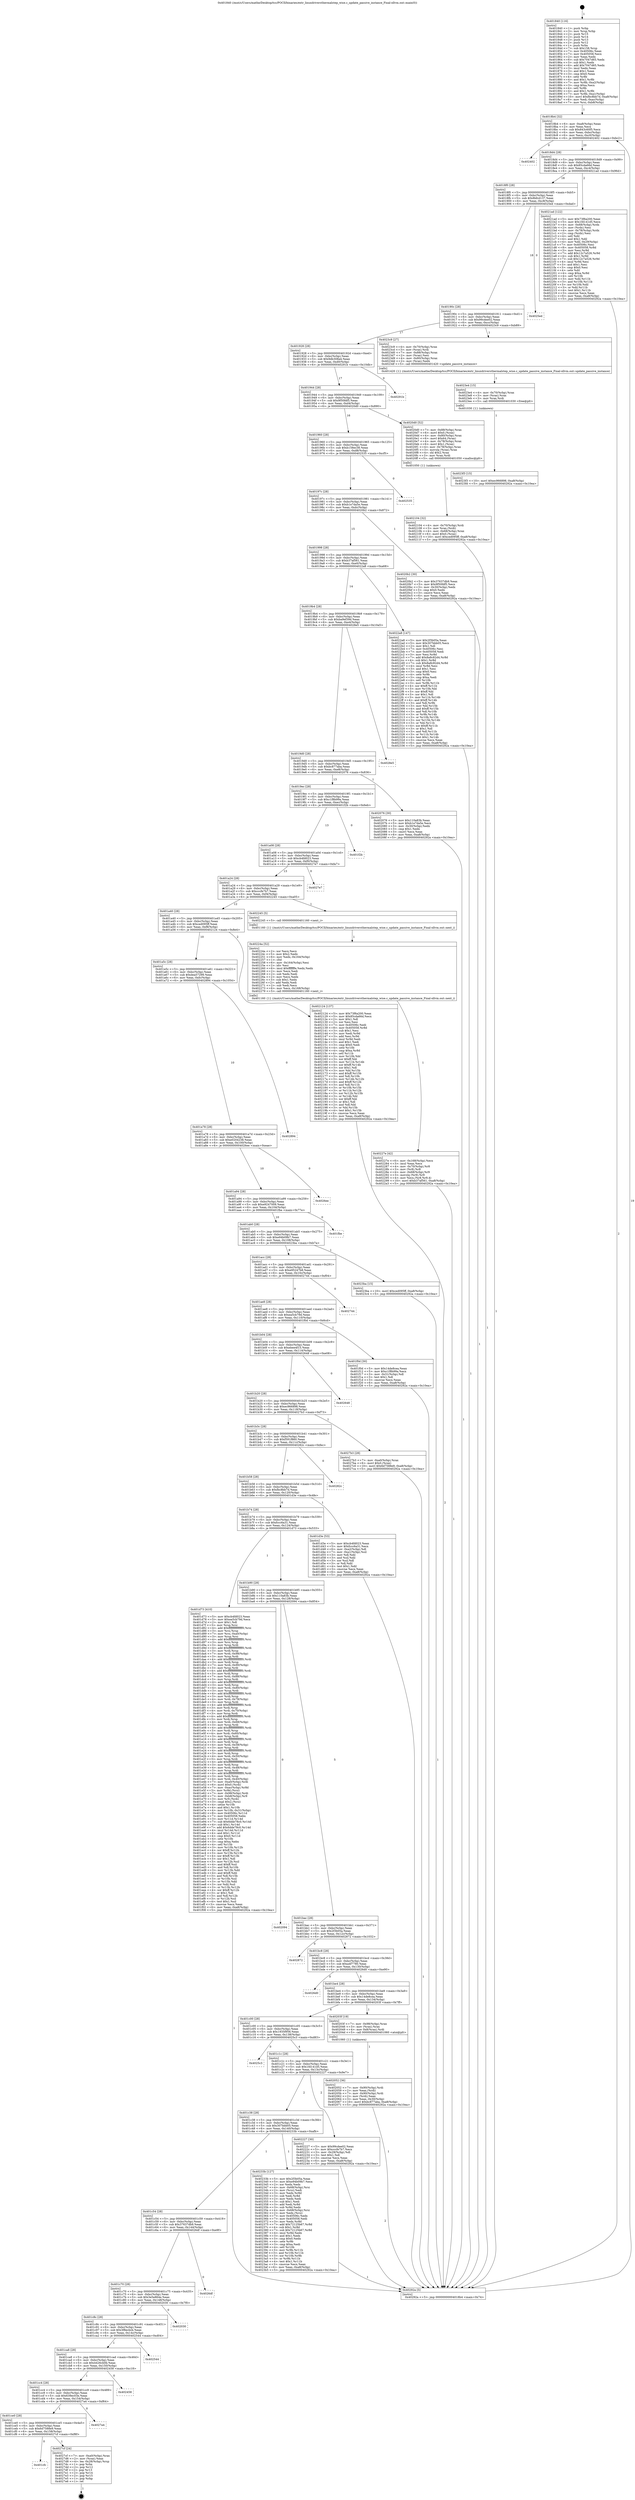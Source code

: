 digraph "0x401840" {
  label = "0x401840 (/mnt/c/Users/mathe/Desktop/tcc/POCII/binaries/extr_linuxdriversthermalstep_wise.c_update_passive_instance_Final-ollvm.out::main(0))"
  labelloc = "t"
  node[shape=record]

  Entry [label="",width=0.3,height=0.3,shape=circle,fillcolor=black,style=filled]
  "0x4018b4" [label="{
     0x4018b4 [32]\l
     | [instrs]\l
     &nbsp;&nbsp;0x4018b4 \<+6\>: mov -0xa8(%rbp),%eax\l
     &nbsp;&nbsp;0x4018ba \<+2\>: mov %eax,%ecx\l
     &nbsp;&nbsp;0x4018bc \<+6\>: sub $0x843c60f5,%ecx\l
     &nbsp;&nbsp;0x4018c2 \<+6\>: mov %eax,-0xbc(%rbp)\l
     &nbsp;&nbsp;0x4018c8 \<+6\>: mov %ecx,-0xc0(%rbp)\l
     &nbsp;&nbsp;0x4018ce \<+6\>: je 0000000000402402 \<main+0xbc2\>\l
  }"]
  "0x402402" [label="{
     0x402402\l
  }", style=dashed]
  "0x4018d4" [label="{
     0x4018d4 [28]\l
     | [instrs]\l
     &nbsp;&nbsp;0x4018d4 \<+5\>: jmp 00000000004018d9 \<main+0x99\>\l
     &nbsp;&nbsp;0x4018d9 \<+6\>: mov -0xbc(%rbp),%eax\l
     &nbsp;&nbsp;0x4018df \<+5\>: sub $0x85cda66d,%eax\l
     &nbsp;&nbsp;0x4018e4 \<+6\>: mov %eax,-0xc4(%rbp)\l
     &nbsp;&nbsp;0x4018ea \<+6\>: je 00000000004021ad \<main+0x96d\>\l
  }"]
  Exit [label="",width=0.3,height=0.3,shape=circle,fillcolor=black,style=filled,peripheries=2]
  "0x4021ad" [label="{
     0x4021ad [122]\l
     | [instrs]\l
     &nbsp;&nbsp;0x4021ad \<+5\>: mov $0x73f6a200,%eax\l
     &nbsp;&nbsp;0x4021b2 \<+5\>: mov $0x1fd141d5,%ecx\l
     &nbsp;&nbsp;0x4021b7 \<+4\>: mov -0x68(%rbp),%rdx\l
     &nbsp;&nbsp;0x4021bb \<+2\>: mov (%rdx),%esi\l
     &nbsp;&nbsp;0x4021bd \<+4\>: mov -0x78(%rbp),%rdx\l
     &nbsp;&nbsp;0x4021c1 \<+2\>: cmp (%rdx),%esi\l
     &nbsp;&nbsp;0x4021c3 \<+4\>: setl %dil\l
     &nbsp;&nbsp;0x4021c7 \<+4\>: and $0x1,%dil\l
     &nbsp;&nbsp;0x4021cb \<+4\>: mov %dil,-0x29(%rbp)\l
     &nbsp;&nbsp;0x4021cf \<+7\>: mov 0x40506c,%esi\l
     &nbsp;&nbsp;0x4021d6 \<+8\>: mov 0x405058,%r8d\l
     &nbsp;&nbsp;0x4021de \<+3\>: mov %esi,%r9d\l
     &nbsp;&nbsp;0x4021e1 \<+7\>: add $0x12c7a526,%r9d\l
     &nbsp;&nbsp;0x4021e8 \<+4\>: sub $0x1,%r9d\l
     &nbsp;&nbsp;0x4021ec \<+7\>: sub $0x12c7a526,%r9d\l
     &nbsp;&nbsp;0x4021f3 \<+4\>: imul %r9d,%esi\l
     &nbsp;&nbsp;0x4021f7 \<+3\>: and $0x1,%esi\l
     &nbsp;&nbsp;0x4021fa \<+3\>: cmp $0x0,%esi\l
     &nbsp;&nbsp;0x4021fd \<+4\>: sete %dil\l
     &nbsp;&nbsp;0x402201 \<+4\>: cmp $0xa,%r8d\l
     &nbsp;&nbsp;0x402205 \<+4\>: setl %r10b\l
     &nbsp;&nbsp;0x402209 \<+3\>: mov %dil,%r11b\l
     &nbsp;&nbsp;0x40220c \<+3\>: and %r10b,%r11b\l
     &nbsp;&nbsp;0x40220f \<+3\>: xor %r10b,%dil\l
     &nbsp;&nbsp;0x402212 \<+3\>: or %dil,%r11b\l
     &nbsp;&nbsp;0x402215 \<+4\>: test $0x1,%r11b\l
     &nbsp;&nbsp;0x402219 \<+3\>: cmovne %ecx,%eax\l
     &nbsp;&nbsp;0x40221c \<+6\>: mov %eax,-0xa8(%rbp)\l
     &nbsp;&nbsp;0x402222 \<+5\>: jmp 000000000040292a \<main+0x10ea\>\l
  }"]
  "0x4018f0" [label="{
     0x4018f0 [28]\l
     | [instrs]\l
     &nbsp;&nbsp;0x4018f0 \<+5\>: jmp 00000000004018f5 \<main+0xb5\>\l
     &nbsp;&nbsp;0x4018f5 \<+6\>: mov -0xbc(%rbp),%eax\l
     &nbsp;&nbsp;0x4018fb \<+5\>: sub $0x8bfcd137,%eax\l
     &nbsp;&nbsp;0x401900 \<+6\>: mov %eax,-0xc8(%rbp)\l
     &nbsp;&nbsp;0x401906 \<+6\>: je 00000000004025ed \<main+0xdad\>\l
  }"]
  "0x401cfc" [label="{
     0x401cfc\l
  }", style=dashed]
  "0x4025ed" [label="{
     0x4025ed\l
  }", style=dashed]
  "0x40190c" [label="{
     0x40190c [28]\l
     | [instrs]\l
     &nbsp;&nbsp;0x40190c \<+5\>: jmp 0000000000401911 \<main+0xd1\>\l
     &nbsp;&nbsp;0x401911 \<+6\>: mov -0xbc(%rbp),%eax\l
     &nbsp;&nbsp;0x401917 \<+5\>: sub $0x99cdee02,%eax\l
     &nbsp;&nbsp;0x40191c \<+6\>: mov %eax,-0xcc(%rbp)\l
     &nbsp;&nbsp;0x401922 \<+6\>: je 00000000004023c9 \<main+0xb89\>\l
  }"]
  "0x4027cf" [label="{
     0x4027cf [24]\l
     | [instrs]\l
     &nbsp;&nbsp;0x4027cf \<+7\>: mov -0xa0(%rbp),%rax\l
     &nbsp;&nbsp;0x4027d6 \<+2\>: mov (%rax),%eax\l
     &nbsp;&nbsp;0x4027d8 \<+4\>: lea -0x28(%rbp),%rsp\l
     &nbsp;&nbsp;0x4027dc \<+1\>: pop %rbx\l
     &nbsp;&nbsp;0x4027dd \<+2\>: pop %r12\l
     &nbsp;&nbsp;0x4027df \<+2\>: pop %r13\l
     &nbsp;&nbsp;0x4027e1 \<+2\>: pop %r14\l
     &nbsp;&nbsp;0x4027e3 \<+2\>: pop %r15\l
     &nbsp;&nbsp;0x4027e5 \<+1\>: pop %rbp\l
     &nbsp;&nbsp;0x4027e6 \<+1\>: ret\l
  }"]
  "0x4023c9" [label="{
     0x4023c9 [27]\l
     | [instrs]\l
     &nbsp;&nbsp;0x4023c9 \<+4\>: mov -0x70(%rbp),%rax\l
     &nbsp;&nbsp;0x4023cd \<+3\>: mov (%rax),%rdi\l
     &nbsp;&nbsp;0x4023d0 \<+7\>: mov -0x88(%rbp),%rax\l
     &nbsp;&nbsp;0x4023d7 \<+2\>: mov (%rax),%esi\l
     &nbsp;&nbsp;0x4023d9 \<+4\>: mov -0x80(%rbp),%rax\l
     &nbsp;&nbsp;0x4023dd \<+2\>: mov (%rax),%edx\l
     &nbsp;&nbsp;0x4023df \<+5\>: call 0000000000401420 \<update_passive_instance\>\l
     | [calls]\l
     &nbsp;&nbsp;0x401420 \{1\} (/mnt/c/Users/mathe/Desktop/tcc/POCII/binaries/extr_linuxdriversthermalstep_wise.c_update_passive_instance_Final-ollvm.out::update_passive_instance)\l
  }"]
  "0x401928" [label="{
     0x401928 [28]\l
     | [instrs]\l
     &nbsp;&nbsp;0x401928 \<+5\>: jmp 000000000040192d \<main+0xed\>\l
     &nbsp;&nbsp;0x40192d \<+6\>: mov -0xbc(%rbp),%eax\l
     &nbsp;&nbsp;0x401933 \<+5\>: sub $0x9db308a4,%eax\l
     &nbsp;&nbsp;0x401938 \<+6\>: mov %eax,-0xd0(%rbp)\l
     &nbsp;&nbsp;0x40193e \<+6\>: je 000000000040291b \<main+0x10db\>\l
  }"]
  "0x401ce0" [label="{
     0x401ce0 [28]\l
     | [instrs]\l
     &nbsp;&nbsp;0x401ce0 \<+5\>: jmp 0000000000401ce5 \<main+0x4a5\>\l
     &nbsp;&nbsp;0x401ce5 \<+6\>: mov -0xbc(%rbp),%eax\l
     &nbsp;&nbsp;0x401ceb \<+5\>: sub $0x6d7588e9,%eax\l
     &nbsp;&nbsp;0x401cf0 \<+6\>: mov %eax,-0x158(%rbp)\l
     &nbsp;&nbsp;0x401cf6 \<+6\>: je 00000000004027cf \<main+0xf8f\>\l
  }"]
  "0x40291b" [label="{
     0x40291b\l
  }", style=dashed]
  "0x401944" [label="{
     0x401944 [28]\l
     | [instrs]\l
     &nbsp;&nbsp;0x401944 \<+5\>: jmp 0000000000401949 \<main+0x109\>\l
     &nbsp;&nbsp;0x401949 \<+6\>: mov -0xbc(%rbp),%eax\l
     &nbsp;&nbsp;0x40194f \<+5\>: sub $0x9f50fdf5,%eax\l
     &nbsp;&nbsp;0x401954 \<+6\>: mov %eax,-0xd4(%rbp)\l
     &nbsp;&nbsp;0x40195a \<+6\>: je 00000000004020d0 \<main+0x890\>\l
  }"]
  "0x4027a4" [label="{
     0x4027a4\l
  }", style=dashed]
  "0x4020d0" [label="{
     0x4020d0 [52]\l
     | [instrs]\l
     &nbsp;&nbsp;0x4020d0 \<+7\>: mov -0x88(%rbp),%rax\l
     &nbsp;&nbsp;0x4020d7 \<+6\>: movl $0x0,(%rax)\l
     &nbsp;&nbsp;0x4020dd \<+4\>: mov -0x80(%rbp),%rax\l
     &nbsp;&nbsp;0x4020e1 \<+6\>: movl $0x64,(%rax)\l
     &nbsp;&nbsp;0x4020e7 \<+4\>: mov -0x78(%rbp),%rax\l
     &nbsp;&nbsp;0x4020eb \<+6\>: movl $0x1,(%rax)\l
     &nbsp;&nbsp;0x4020f1 \<+4\>: mov -0x78(%rbp),%rax\l
     &nbsp;&nbsp;0x4020f5 \<+3\>: movslq (%rax),%rax\l
     &nbsp;&nbsp;0x4020f8 \<+4\>: shl $0x2,%rax\l
     &nbsp;&nbsp;0x4020fc \<+3\>: mov %rax,%rdi\l
     &nbsp;&nbsp;0x4020ff \<+5\>: call 0000000000401050 \<malloc@plt\>\l
     | [calls]\l
     &nbsp;&nbsp;0x401050 \{1\} (unknown)\l
  }"]
  "0x401960" [label="{
     0x401960 [28]\l
     | [instrs]\l
     &nbsp;&nbsp;0x401960 \<+5\>: jmp 0000000000401965 \<main+0x125\>\l
     &nbsp;&nbsp;0x401965 \<+6\>: mov -0xbc(%rbp),%eax\l
     &nbsp;&nbsp;0x40196b \<+5\>: sub $0xb158ec38,%eax\l
     &nbsp;&nbsp;0x401970 \<+6\>: mov %eax,-0xd8(%rbp)\l
     &nbsp;&nbsp;0x401976 \<+6\>: je 0000000000402535 \<main+0xcf5\>\l
  }"]
  "0x401cc4" [label="{
     0x401cc4 [28]\l
     | [instrs]\l
     &nbsp;&nbsp;0x401cc4 \<+5\>: jmp 0000000000401cc9 \<main+0x489\>\l
     &nbsp;&nbsp;0x401cc9 \<+6\>: mov -0xbc(%rbp),%eax\l
     &nbsp;&nbsp;0x401ccf \<+5\>: sub $0x639ec03e,%eax\l
     &nbsp;&nbsp;0x401cd4 \<+6\>: mov %eax,-0x154(%rbp)\l
     &nbsp;&nbsp;0x401cda \<+6\>: je 00000000004027a4 \<main+0xf64\>\l
  }"]
  "0x402535" [label="{
     0x402535\l
  }", style=dashed]
  "0x40197c" [label="{
     0x40197c [28]\l
     | [instrs]\l
     &nbsp;&nbsp;0x40197c \<+5\>: jmp 0000000000401981 \<main+0x141\>\l
     &nbsp;&nbsp;0x401981 \<+6\>: mov -0xbc(%rbp),%eax\l
     &nbsp;&nbsp;0x401987 \<+5\>: sub $0xb1e7da5e,%eax\l
     &nbsp;&nbsp;0x40198c \<+6\>: mov %eax,-0xdc(%rbp)\l
     &nbsp;&nbsp;0x401992 \<+6\>: je 00000000004020b2 \<main+0x872\>\l
  }"]
  "0x402458" [label="{
     0x402458\l
  }", style=dashed]
  "0x4020b2" [label="{
     0x4020b2 [30]\l
     | [instrs]\l
     &nbsp;&nbsp;0x4020b2 \<+5\>: mov $0x37637db9,%eax\l
     &nbsp;&nbsp;0x4020b7 \<+5\>: mov $0x9f50fdf5,%ecx\l
     &nbsp;&nbsp;0x4020bc \<+3\>: mov -0x30(%rbp),%edx\l
     &nbsp;&nbsp;0x4020bf \<+3\>: cmp $0x0,%edx\l
     &nbsp;&nbsp;0x4020c2 \<+3\>: cmove %ecx,%eax\l
     &nbsp;&nbsp;0x4020c5 \<+6\>: mov %eax,-0xa8(%rbp)\l
     &nbsp;&nbsp;0x4020cb \<+5\>: jmp 000000000040292a \<main+0x10ea\>\l
  }"]
  "0x401998" [label="{
     0x401998 [28]\l
     | [instrs]\l
     &nbsp;&nbsp;0x401998 \<+5\>: jmp 000000000040199d \<main+0x15d\>\l
     &nbsp;&nbsp;0x40199d \<+6\>: mov -0xbc(%rbp),%eax\l
     &nbsp;&nbsp;0x4019a3 \<+5\>: sub $0xb37af561,%eax\l
     &nbsp;&nbsp;0x4019a8 \<+6\>: mov %eax,-0xe0(%rbp)\l
     &nbsp;&nbsp;0x4019ae \<+6\>: je 00000000004022a8 \<main+0xa68\>\l
  }"]
  "0x401ca8" [label="{
     0x401ca8 [28]\l
     | [instrs]\l
     &nbsp;&nbsp;0x401ca8 \<+5\>: jmp 0000000000401cad \<main+0x46d\>\l
     &nbsp;&nbsp;0x401cad \<+6\>: mov -0xbc(%rbp),%eax\l
     &nbsp;&nbsp;0x401cb3 \<+5\>: sub $0x4426cb0b,%eax\l
     &nbsp;&nbsp;0x401cb8 \<+6\>: mov %eax,-0x150(%rbp)\l
     &nbsp;&nbsp;0x401cbe \<+6\>: je 0000000000402458 \<main+0xc18\>\l
  }"]
  "0x4022a8" [label="{
     0x4022a8 [147]\l
     | [instrs]\l
     &nbsp;&nbsp;0x4022a8 \<+5\>: mov $0x2f3b05a,%eax\l
     &nbsp;&nbsp;0x4022ad \<+5\>: mov $0x307bbb05,%ecx\l
     &nbsp;&nbsp;0x4022b2 \<+2\>: mov $0x1,%dl\l
     &nbsp;&nbsp;0x4022b4 \<+7\>: mov 0x40506c,%esi\l
     &nbsp;&nbsp;0x4022bb \<+7\>: mov 0x405058,%edi\l
     &nbsp;&nbsp;0x4022c2 \<+3\>: mov %esi,%r8d\l
     &nbsp;&nbsp;0x4022c5 \<+7\>: add $0x8a8c82d4,%r8d\l
     &nbsp;&nbsp;0x4022cc \<+4\>: sub $0x1,%r8d\l
     &nbsp;&nbsp;0x4022d0 \<+7\>: sub $0x8a8c82d4,%r8d\l
     &nbsp;&nbsp;0x4022d7 \<+4\>: imul %r8d,%esi\l
     &nbsp;&nbsp;0x4022db \<+3\>: and $0x1,%esi\l
     &nbsp;&nbsp;0x4022de \<+3\>: cmp $0x0,%esi\l
     &nbsp;&nbsp;0x4022e1 \<+4\>: sete %r9b\l
     &nbsp;&nbsp;0x4022e5 \<+3\>: cmp $0xa,%edi\l
     &nbsp;&nbsp;0x4022e8 \<+4\>: setl %r10b\l
     &nbsp;&nbsp;0x4022ec \<+3\>: mov %r9b,%r11b\l
     &nbsp;&nbsp;0x4022ef \<+4\>: xor $0xff,%r11b\l
     &nbsp;&nbsp;0x4022f3 \<+3\>: mov %r10b,%bl\l
     &nbsp;&nbsp;0x4022f6 \<+3\>: xor $0xff,%bl\l
     &nbsp;&nbsp;0x4022f9 \<+3\>: xor $0x1,%dl\l
     &nbsp;&nbsp;0x4022fc \<+3\>: mov %r11b,%r14b\l
     &nbsp;&nbsp;0x4022ff \<+4\>: and $0xff,%r14b\l
     &nbsp;&nbsp;0x402303 \<+3\>: and %dl,%r9b\l
     &nbsp;&nbsp;0x402306 \<+3\>: mov %bl,%r15b\l
     &nbsp;&nbsp;0x402309 \<+4\>: and $0xff,%r15b\l
     &nbsp;&nbsp;0x40230d \<+3\>: and %dl,%r10b\l
     &nbsp;&nbsp;0x402310 \<+3\>: or %r9b,%r14b\l
     &nbsp;&nbsp;0x402313 \<+3\>: or %r10b,%r15b\l
     &nbsp;&nbsp;0x402316 \<+3\>: xor %r15b,%r14b\l
     &nbsp;&nbsp;0x402319 \<+3\>: or %bl,%r11b\l
     &nbsp;&nbsp;0x40231c \<+4\>: xor $0xff,%r11b\l
     &nbsp;&nbsp;0x402320 \<+3\>: or $0x1,%dl\l
     &nbsp;&nbsp;0x402323 \<+3\>: and %dl,%r11b\l
     &nbsp;&nbsp;0x402326 \<+3\>: or %r11b,%r14b\l
     &nbsp;&nbsp;0x402329 \<+4\>: test $0x1,%r14b\l
     &nbsp;&nbsp;0x40232d \<+3\>: cmovne %ecx,%eax\l
     &nbsp;&nbsp;0x402330 \<+6\>: mov %eax,-0xa8(%rbp)\l
     &nbsp;&nbsp;0x402336 \<+5\>: jmp 000000000040292a \<main+0x10ea\>\l
  }"]
  "0x4019b4" [label="{
     0x4019b4 [28]\l
     | [instrs]\l
     &nbsp;&nbsp;0x4019b4 \<+5\>: jmp 00000000004019b9 \<main+0x179\>\l
     &nbsp;&nbsp;0x4019b9 \<+6\>: mov -0xbc(%rbp),%eax\l
     &nbsp;&nbsp;0x4019bf \<+5\>: sub $0xba9ef39d,%eax\l
     &nbsp;&nbsp;0x4019c4 \<+6\>: mov %eax,-0xe4(%rbp)\l
     &nbsp;&nbsp;0x4019ca \<+6\>: je 00000000004028e5 \<main+0x10a5\>\l
  }"]
  "0x402544" [label="{
     0x402544\l
  }", style=dashed]
  "0x4028e5" [label="{
     0x4028e5\l
  }", style=dashed]
  "0x4019d0" [label="{
     0x4019d0 [28]\l
     | [instrs]\l
     &nbsp;&nbsp;0x4019d0 \<+5\>: jmp 00000000004019d5 \<main+0x195\>\l
     &nbsp;&nbsp;0x4019d5 \<+6\>: mov -0xbc(%rbp),%eax\l
     &nbsp;&nbsp;0x4019db \<+5\>: sub $0xbc877aba,%eax\l
     &nbsp;&nbsp;0x4019e0 \<+6\>: mov %eax,-0xe8(%rbp)\l
     &nbsp;&nbsp;0x4019e6 \<+6\>: je 0000000000402076 \<main+0x836\>\l
  }"]
  "0x401c8c" [label="{
     0x401c8c [28]\l
     | [instrs]\l
     &nbsp;&nbsp;0x401c8c \<+5\>: jmp 0000000000401c91 \<main+0x451\>\l
     &nbsp;&nbsp;0x401c91 \<+6\>: mov -0xbc(%rbp),%eax\l
     &nbsp;&nbsp;0x401c97 \<+5\>: sub $0x3f8ecbcb,%eax\l
     &nbsp;&nbsp;0x401c9c \<+6\>: mov %eax,-0x14c(%rbp)\l
     &nbsp;&nbsp;0x401ca2 \<+6\>: je 0000000000402544 \<main+0xd04\>\l
  }"]
  "0x402076" [label="{
     0x402076 [30]\l
     | [instrs]\l
     &nbsp;&nbsp;0x402076 \<+5\>: mov $0x110a83b,%eax\l
     &nbsp;&nbsp;0x40207b \<+5\>: mov $0xb1e7da5e,%ecx\l
     &nbsp;&nbsp;0x402080 \<+3\>: mov -0x30(%rbp),%edx\l
     &nbsp;&nbsp;0x402083 \<+3\>: cmp $0x1,%edx\l
     &nbsp;&nbsp;0x402086 \<+3\>: cmovl %ecx,%eax\l
     &nbsp;&nbsp;0x402089 \<+6\>: mov %eax,-0xa8(%rbp)\l
     &nbsp;&nbsp;0x40208f \<+5\>: jmp 000000000040292a \<main+0x10ea\>\l
  }"]
  "0x4019ec" [label="{
     0x4019ec [28]\l
     | [instrs]\l
     &nbsp;&nbsp;0x4019ec \<+5\>: jmp 00000000004019f1 \<main+0x1b1\>\l
     &nbsp;&nbsp;0x4019f1 \<+6\>: mov -0xbc(%rbp),%eax\l
     &nbsp;&nbsp;0x4019f7 \<+5\>: sub $0xc1f8b99a,%eax\l
     &nbsp;&nbsp;0x4019fc \<+6\>: mov %eax,-0xec(%rbp)\l
     &nbsp;&nbsp;0x401a02 \<+6\>: je 0000000000401f2b \<main+0x6eb\>\l
  }"]
  "0x402030" [label="{
     0x402030\l
  }", style=dashed]
  "0x401f2b" [label="{
     0x401f2b\l
  }", style=dashed]
  "0x401a08" [label="{
     0x401a08 [28]\l
     | [instrs]\l
     &nbsp;&nbsp;0x401a08 \<+5\>: jmp 0000000000401a0d \<main+0x1cd\>\l
     &nbsp;&nbsp;0x401a0d \<+6\>: mov -0xbc(%rbp),%eax\l
     &nbsp;&nbsp;0x401a13 \<+5\>: sub $0xcb4fd023,%eax\l
     &nbsp;&nbsp;0x401a18 \<+6\>: mov %eax,-0xf0(%rbp)\l
     &nbsp;&nbsp;0x401a1e \<+6\>: je 00000000004027e7 \<main+0xfa7\>\l
  }"]
  "0x401c70" [label="{
     0x401c70 [28]\l
     | [instrs]\l
     &nbsp;&nbsp;0x401c70 \<+5\>: jmp 0000000000401c75 \<main+0x435\>\l
     &nbsp;&nbsp;0x401c75 \<+6\>: mov -0xbc(%rbp),%eax\l
     &nbsp;&nbsp;0x401c7b \<+5\>: sub $0x3e5e864e,%eax\l
     &nbsp;&nbsp;0x401c80 \<+6\>: mov %eax,-0x148(%rbp)\l
     &nbsp;&nbsp;0x401c86 \<+6\>: je 0000000000402030 \<main+0x7f0\>\l
  }"]
  "0x4027e7" [label="{
     0x4027e7\l
  }", style=dashed]
  "0x401a24" [label="{
     0x401a24 [28]\l
     | [instrs]\l
     &nbsp;&nbsp;0x401a24 \<+5\>: jmp 0000000000401a29 \<main+0x1e9\>\l
     &nbsp;&nbsp;0x401a29 \<+6\>: mov -0xbc(%rbp),%eax\l
     &nbsp;&nbsp;0x401a2f \<+5\>: sub $0xcccfe7b7,%eax\l
     &nbsp;&nbsp;0x401a34 \<+6\>: mov %eax,-0xf4(%rbp)\l
     &nbsp;&nbsp;0x401a3a \<+6\>: je 0000000000402245 \<main+0xa05\>\l
  }"]
  "0x4026df" [label="{
     0x4026df\l
  }", style=dashed]
  "0x402245" [label="{
     0x402245 [5]\l
     | [instrs]\l
     &nbsp;&nbsp;0x402245 \<+5\>: call 0000000000401160 \<next_i\>\l
     | [calls]\l
     &nbsp;&nbsp;0x401160 \{1\} (/mnt/c/Users/mathe/Desktop/tcc/POCII/binaries/extr_linuxdriversthermalstep_wise.c_update_passive_instance_Final-ollvm.out::next_i)\l
  }"]
  "0x401a40" [label="{
     0x401a40 [28]\l
     | [instrs]\l
     &nbsp;&nbsp;0x401a40 \<+5\>: jmp 0000000000401a45 \<main+0x205\>\l
     &nbsp;&nbsp;0x401a45 \<+6\>: mov -0xbc(%rbp),%eax\l
     &nbsp;&nbsp;0x401a4b \<+5\>: sub $0xced095ff,%eax\l
     &nbsp;&nbsp;0x401a50 \<+6\>: mov %eax,-0xf8(%rbp)\l
     &nbsp;&nbsp;0x401a56 \<+6\>: je 0000000000402124 \<main+0x8e4\>\l
  }"]
  "0x4023f3" [label="{
     0x4023f3 [15]\l
     | [instrs]\l
     &nbsp;&nbsp;0x4023f3 \<+10\>: movl $0xec966898,-0xa8(%rbp)\l
     &nbsp;&nbsp;0x4023fd \<+5\>: jmp 000000000040292a \<main+0x10ea\>\l
  }"]
  "0x402124" [label="{
     0x402124 [137]\l
     | [instrs]\l
     &nbsp;&nbsp;0x402124 \<+5\>: mov $0x73f6a200,%eax\l
     &nbsp;&nbsp;0x402129 \<+5\>: mov $0x85cda66d,%ecx\l
     &nbsp;&nbsp;0x40212e \<+2\>: mov $0x1,%dl\l
     &nbsp;&nbsp;0x402130 \<+2\>: xor %esi,%esi\l
     &nbsp;&nbsp;0x402132 \<+7\>: mov 0x40506c,%edi\l
     &nbsp;&nbsp;0x402139 \<+8\>: mov 0x405058,%r8d\l
     &nbsp;&nbsp;0x402141 \<+3\>: sub $0x1,%esi\l
     &nbsp;&nbsp;0x402144 \<+3\>: mov %edi,%r9d\l
     &nbsp;&nbsp;0x402147 \<+3\>: add %esi,%r9d\l
     &nbsp;&nbsp;0x40214a \<+4\>: imul %r9d,%edi\l
     &nbsp;&nbsp;0x40214e \<+3\>: and $0x1,%edi\l
     &nbsp;&nbsp;0x402151 \<+3\>: cmp $0x0,%edi\l
     &nbsp;&nbsp;0x402154 \<+4\>: sete %r10b\l
     &nbsp;&nbsp;0x402158 \<+4\>: cmp $0xa,%r8d\l
     &nbsp;&nbsp;0x40215c \<+4\>: setl %r11b\l
     &nbsp;&nbsp;0x402160 \<+3\>: mov %r10b,%bl\l
     &nbsp;&nbsp;0x402163 \<+3\>: xor $0xff,%bl\l
     &nbsp;&nbsp;0x402166 \<+3\>: mov %r11b,%r14b\l
     &nbsp;&nbsp;0x402169 \<+4\>: xor $0xff,%r14b\l
     &nbsp;&nbsp;0x40216d \<+3\>: xor $0x1,%dl\l
     &nbsp;&nbsp;0x402170 \<+3\>: mov %bl,%r15b\l
     &nbsp;&nbsp;0x402173 \<+4\>: and $0xff,%r15b\l
     &nbsp;&nbsp;0x402177 \<+3\>: and %dl,%r10b\l
     &nbsp;&nbsp;0x40217a \<+3\>: mov %r14b,%r12b\l
     &nbsp;&nbsp;0x40217d \<+4\>: and $0xff,%r12b\l
     &nbsp;&nbsp;0x402181 \<+3\>: and %dl,%r11b\l
     &nbsp;&nbsp;0x402184 \<+3\>: or %r10b,%r15b\l
     &nbsp;&nbsp;0x402187 \<+3\>: or %r11b,%r12b\l
     &nbsp;&nbsp;0x40218a \<+3\>: xor %r12b,%r15b\l
     &nbsp;&nbsp;0x40218d \<+3\>: or %r14b,%bl\l
     &nbsp;&nbsp;0x402190 \<+3\>: xor $0xff,%bl\l
     &nbsp;&nbsp;0x402193 \<+3\>: or $0x1,%dl\l
     &nbsp;&nbsp;0x402196 \<+2\>: and %dl,%bl\l
     &nbsp;&nbsp;0x402198 \<+3\>: or %bl,%r15b\l
     &nbsp;&nbsp;0x40219b \<+4\>: test $0x1,%r15b\l
     &nbsp;&nbsp;0x40219f \<+3\>: cmovne %ecx,%eax\l
     &nbsp;&nbsp;0x4021a2 \<+6\>: mov %eax,-0xa8(%rbp)\l
     &nbsp;&nbsp;0x4021a8 \<+5\>: jmp 000000000040292a \<main+0x10ea\>\l
  }"]
  "0x401a5c" [label="{
     0x401a5c [28]\l
     | [instrs]\l
     &nbsp;&nbsp;0x401a5c \<+5\>: jmp 0000000000401a61 \<main+0x221\>\l
     &nbsp;&nbsp;0x401a61 \<+6\>: mov -0xbc(%rbp),%eax\l
     &nbsp;&nbsp;0x401a67 \<+5\>: sub $0xdea57299,%eax\l
     &nbsp;&nbsp;0x401a6c \<+6\>: mov %eax,-0xfc(%rbp)\l
     &nbsp;&nbsp;0x401a72 \<+6\>: je 0000000000402894 \<main+0x1054\>\l
  }"]
  "0x4023e4" [label="{
     0x4023e4 [15]\l
     | [instrs]\l
     &nbsp;&nbsp;0x4023e4 \<+4\>: mov -0x70(%rbp),%rax\l
     &nbsp;&nbsp;0x4023e8 \<+3\>: mov (%rax),%rax\l
     &nbsp;&nbsp;0x4023eb \<+3\>: mov %rax,%rdi\l
     &nbsp;&nbsp;0x4023ee \<+5\>: call 0000000000401030 \<free@plt\>\l
     | [calls]\l
     &nbsp;&nbsp;0x401030 \{1\} (unknown)\l
  }"]
  "0x402894" [label="{
     0x402894\l
  }", style=dashed]
  "0x401a78" [label="{
     0x401a78 [28]\l
     | [instrs]\l
     &nbsp;&nbsp;0x401a78 \<+5\>: jmp 0000000000401a7d \<main+0x23d\>\l
     &nbsp;&nbsp;0x401a7d \<+6\>: mov -0xbc(%rbp),%eax\l
     &nbsp;&nbsp;0x401a83 \<+5\>: sub $0xe0204238,%eax\l
     &nbsp;&nbsp;0x401a88 \<+6\>: mov %eax,-0x100(%rbp)\l
     &nbsp;&nbsp;0x401a8e \<+6\>: je 00000000004026ee \<main+0xeae\>\l
  }"]
  "0x401c54" [label="{
     0x401c54 [28]\l
     | [instrs]\l
     &nbsp;&nbsp;0x401c54 \<+5\>: jmp 0000000000401c59 \<main+0x419\>\l
     &nbsp;&nbsp;0x401c59 \<+6\>: mov -0xbc(%rbp),%eax\l
     &nbsp;&nbsp;0x401c5f \<+5\>: sub $0x37637db9,%eax\l
     &nbsp;&nbsp;0x401c64 \<+6\>: mov %eax,-0x144(%rbp)\l
     &nbsp;&nbsp;0x401c6a \<+6\>: je 00000000004026df \<main+0xe9f\>\l
  }"]
  "0x4026ee" [label="{
     0x4026ee\l
  }", style=dashed]
  "0x401a94" [label="{
     0x401a94 [28]\l
     | [instrs]\l
     &nbsp;&nbsp;0x401a94 \<+5\>: jmp 0000000000401a99 \<main+0x259\>\l
     &nbsp;&nbsp;0x401a99 \<+6\>: mov -0xbc(%rbp),%eax\l
     &nbsp;&nbsp;0x401a9f \<+5\>: sub $0xe9247009,%eax\l
     &nbsp;&nbsp;0x401aa4 \<+6\>: mov %eax,-0x104(%rbp)\l
     &nbsp;&nbsp;0x401aaa \<+6\>: je 0000000000401fbe \<main+0x77e\>\l
  }"]
  "0x40233b" [label="{
     0x40233b [127]\l
     | [instrs]\l
     &nbsp;&nbsp;0x40233b \<+5\>: mov $0x2f3b05a,%eax\l
     &nbsp;&nbsp;0x402340 \<+5\>: mov $0xe94b09b7,%ecx\l
     &nbsp;&nbsp;0x402345 \<+2\>: xor %edx,%edx\l
     &nbsp;&nbsp;0x402347 \<+4\>: mov -0x68(%rbp),%rsi\l
     &nbsp;&nbsp;0x40234b \<+2\>: mov (%rsi),%edi\l
     &nbsp;&nbsp;0x40234d \<+3\>: mov %edx,%r8d\l
     &nbsp;&nbsp;0x402350 \<+3\>: sub %edi,%r8d\l
     &nbsp;&nbsp;0x402353 \<+2\>: mov %edx,%edi\l
     &nbsp;&nbsp;0x402355 \<+3\>: sub $0x1,%edi\l
     &nbsp;&nbsp;0x402358 \<+3\>: add %edi,%r8d\l
     &nbsp;&nbsp;0x40235b \<+3\>: sub %r8d,%edx\l
     &nbsp;&nbsp;0x40235e \<+4\>: mov -0x68(%rbp),%rsi\l
     &nbsp;&nbsp;0x402362 \<+2\>: mov %edx,(%rsi)\l
     &nbsp;&nbsp;0x402364 \<+7\>: mov 0x40506c,%edx\l
     &nbsp;&nbsp;0x40236b \<+7\>: mov 0x405058,%edi\l
     &nbsp;&nbsp;0x402372 \<+3\>: mov %edx,%r8d\l
     &nbsp;&nbsp;0x402375 \<+7\>: add $0x72125b67,%r8d\l
     &nbsp;&nbsp;0x40237c \<+4\>: sub $0x1,%r8d\l
     &nbsp;&nbsp;0x402380 \<+7\>: sub $0x72125b67,%r8d\l
     &nbsp;&nbsp;0x402387 \<+4\>: imul %r8d,%edx\l
     &nbsp;&nbsp;0x40238b \<+3\>: and $0x1,%edx\l
     &nbsp;&nbsp;0x40238e \<+3\>: cmp $0x0,%edx\l
     &nbsp;&nbsp;0x402391 \<+4\>: sete %r9b\l
     &nbsp;&nbsp;0x402395 \<+3\>: cmp $0xa,%edi\l
     &nbsp;&nbsp;0x402398 \<+4\>: setl %r10b\l
     &nbsp;&nbsp;0x40239c \<+3\>: mov %r9b,%r11b\l
     &nbsp;&nbsp;0x40239f \<+3\>: and %r10b,%r11b\l
     &nbsp;&nbsp;0x4023a2 \<+3\>: xor %r10b,%r9b\l
     &nbsp;&nbsp;0x4023a5 \<+3\>: or %r9b,%r11b\l
     &nbsp;&nbsp;0x4023a8 \<+4\>: test $0x1,%r11b\l
     &nbsp;&nbsp;0x4023ac \<+3\>: cmovne %ecx,%eax\l
     &nbsp;&nbsp;0x4023af \<+6\>: mov %eax,-0xa8(%rbp)\l
     &nbsp;&nbsp;0x4023b5 \<+5\>: jmp 000000000040292a \<main+0x10ea\>\l
  }"]
  "0x401fbe" [label="{
     0x401fbe\l
  }", style=dashed]
  "0x401ab0" [label="{
     0x401ab0 [28]\l
     | [instrs]\l
     &nbsp;&nbsp;0x401ab0 \<+5\>: jmp 0000000000401ab5 \<main+0x275\>\l
     &nbsp;&nbsp;0x401ab5 \<+6\>: mov -0xbc(%rbp),%eax\l
     &nbsp;&nbsp;0x401abb \<+5\>: sub $0xe94b09b7,%eax\l
     &nbsp;&nbsp;0x401ac0 \<+6\>: mov %eax,-0x108(%rbp)\l
     &nbsp;&nbsp;0x401ac6 \<+6\>: je 00000000004023ba \<main+0xb7a\>\l
  }"]
  "0x40227e" [label="{
     0x40227e [42]\l
     | [instrs]\l
     &nbsp;&nbsp;0x40227e \<+6\>: mov -0x168(%rbp),%ecx\l
     &nbsp;&nbsp;0x402284 \<+3\>: imul %eax,%ecx\l
     &nbsp;&nbsp;0x402287 \<+4\>: mov -0x70(%rbp),%r8\l
     &nbsp;&nbsp;0x40228b \<+3\>: mov (%r8),%r8\l
     &nbsp;&nbsp;0x40228e \<+4\>: mov -0x68(%rbp),%r9\l
     &nbsp;&nbsp;0x402292 \<+3\>: movslq (%r9),%r9\l
     &nbsp;&nbsp;0x402295 \<+4\>: mov %ecx,(%r8,%r9,4)\l
     &nbsp;&nbsp;0x402299 \<+10\>: movl $0xb37af561,-0xa8(%rbp)\l
     &nbsp;&nbsp;0x4022a3 \<+5\>: jmp 000000000040292a \<main+0x10ea\>\l
  }"]
  "0x4023ba" [label="{
     0x4023ba [15]\l
     | [instrs]\l
     &nbsp;&nbsp;0x4023ba \<+10\>: movl $0xced095ff,-0xa8(%rbp)\l
     &nbsp;&nbsp;0x4023c4 \<+5\>: jmp 000000000040292a \<main+0x10ea\>\l
  }"]
  "0x401acc" [label="{
     0x401acc [28]\l
     | [instrs]\l
     &nbsp;&nbsp;0x401acc \<+5\>: jmp 0000000000401ad1 \<main+0x291\>\l
     &nbsp;&nbsp;0x401ad1 \<+6\>: mov -0xbc(%rbp),%eax\l
     &nbsp;&nbsp;0x401ad7 \<+5\>: sub $0xe95247b8,%eax\l
     &nbsp;&nbsp;0x401adc \<+6\>: mov %eax,-0x10c(%rbp)\l
     &nbsp;&nbsp;0x401ae2 \<+6\>: je 0000000000402744 \<main+0xf04\>\l
  }"]
  "0x40224a" [label="{
     0x40224a [52]\l
     | [instrs]\l
     &nbsp;&nbsp;0x40224a \<+2\>: xor %ecx,%ecx\l
     &nbsp;&nbsp;0x40224c \<+5\>: mov $0x2,%edx\l
     &nbsp;&nbsp;0x402251 \<+6\>: mov %edx,-0x164(%rbp)\l
     &nbsp;&nbsp;0x402257 \<+1\>: cltd\l
     &nbsp;&nbsp;0x402258 \<+6\>: mov -0x164(%rbp),%esi\l
     &nbsp;&nbsp;0x40225e \<+2\>: idiv %esi\l
     &nbsp;&nbsp;0x402260 \<+6\>: imul $0xfffffffe,%edx,%edx\l
     &nbsp;&nbsp;0x402266 \<+2\>: mov %ecx,%edi\l
     &nbsp;&nbsp;0x402268 \<+2\>: sub %edx,%edi\l
     &nbsp;&nbsp;0x40226a \<+2\>: mov %ecx,%edx\l
     &nbsp;&nbsp;0x40226c \<+3\>: sub $0x1,%edx\l
     &nbsp;&nbsp;0x40226f \<+2\>: add %edx,%edi\l
     &nbsp;&nbsp;0x402271 \<+2\>: sub %edi,%ecx\l
     &nbsp;&nbsp;0x402273 \<+6\>: mov %ecx,-0x168(%rbp)\l
     &nbsp;&nbsp;0x402279 \<+5\>: call 0000000000401160 \<next_i\>\l
     | [calls]\l
     &nbsp;&nbsp;0x401160 \{1\} (/mnt/c/Users/mathe/Desktop/tcc/POCII/binaries/extr_linuxdriversthermalstep_wise.c_update_passive_instance_Final-ollvm.out::next_i)\l
  }"]
  "0x402744" [label="{
     0x402744\l
  }", style=dashed]
  "0x401ae8" [label="{
     0x401ae8 [28]\l
     | [instrs]\l
     &nbsp;&nbsp;0x401ae8 \<+5\>: jmp 0000000000401aed \<main+0x2ad\>\l
     &nbsp;&nbsp;0x401aed \<+6\>: mov -0xbc(%rbp),%eax\l
     &nbsp;&nbsp;0x401af3 \<+5\>: sub $0xea5cb79d,%eax\l
     &nbsp;&nbsp;0x401af8 \<+6\>: mov %eax,-0x110(%rbp)\l
     &nbsp;&nbsp;0x401afe \<+6\>: je 0000000000401f0d \<main+0x6cd\>\l
  }"]
  "0x401c38" [label="{
     0x401c38 [28]\l
     | [instrs]\l
     &nbsp;&nbsp;0x401c38 \<+5\>: jmp 0000000000401c3d \<main+0x3fd\>\l
     &nbsp;&nbsp;0x401c3d \<+6\>: mov -0xbc(%rbp),%eax\l
     &nbsp;&nbsp;0x401c43 \<+5\>: sub $0x307bbb05,%eax\l
     &nbsp;&nbsp;0x401c48 \<+6\>: mov %eax,-0x140(%rbp)\l
     &nbsp;&nbsp;0x401c4e \<+6\>: je 000000000040233b \<main+0xafb\>\l
  }"]
  "0x401f0d" [label="{
     0x401f0d [30]\l
     | [instrs]\l
     &nbsp;&nbsp;0x401f0d \<+5\>: mov $0x14de8cea,%eax\l
     &nbsp;&nbsp;0x401f12 \<+5\>: mov $0xc1f8b99a,%ecx\l
     &nbsp;&nbsp;0x401f17 \<+3\>: mov -0x31(%rbp),%dl\l
     &nbsp;&nbsp;0x401f1a \<+3\>: test $0x1,%dl\l
     &nbsp;&nbsp;0x401f1d \<+3\>: cmovne %ecx,%eax\l
     &nbsp;&nbsp;0x401f20 \<+6\>: mov %eax,-0xa8(%rbp)\l
     &nbsp;&nbsp;0x401f26 \<+5\>: jmp 000000000040292a \<main+0x10ea\>\l
  }"]
  "0x401b04" [label="{
     0x401b04 [28]\l
     | [instrs]\l
     &nbsp;&nbsp;0x401b04 \<+5\>: jmp 0000000000401b09 \<main+0x2c9\>\l
     &nbsp;&nbsp;0x401b09 \<+6\>: mov -0xbc(%rbp),%eax\l
     &nbsp;&nbsp;0x401b0f \<+5\>: sub $0xebee4f15,%eax\l
     &nbsp;&nbsp;0x401b14 \<+6\>: mov %eax,-0x114(%rbp)\l
     &nbsp;&nbsp;0x401b1a \<+6\>: je 0000000000402648 \<main+0xe08\>\l
  }"]
  "0x402227" [label="{
     0x402227 [30]\l
     | [instrs]\l
     &nbsp;&nbsp;0x402227 \<+5\>: mov $0x99cdee02,%eax\l
     &nbsp;&nbsp;0x40222c \<+5\>: mov $0xcccfe7b7,%ecx\l
     &nbsp;&nbsp;0x402231 \<+3\>: mov -0x29(%rbp),%dl\l
     &nbsp;&nbsp;0x402234 \<+3\>: test $0x1,%dl\l
     &nbsp;&nbsp;0x402237 \<+3\>: cmovne %ecx,%eax\l
     &nbsp;&nbsp;0x40223a \<+6\>: mov %eax,-0xa8(%rbp)\l
     &nbsp;&nbsp;0x402240 \<+5\>: jmp 000000000040292a \<main+0x10ea\>\l
  }"]
  "0x402648" [label="{
     0x402648\l
  }", style=dashed]
  "0x401b20" [label="{
     0x401b20 [28]\l
     | [instrs]\l
     &nbsp;&nbsp;0x401b20 \<+5\>: jmp 0000000000401b25 \<main+0x2e5\>\l
     &nbsp;&nbsp;0x401b25 \<+6\>: mov -0xbc(%rbp),%eax\l
     &nbsp;&nbsp;0x401b2b \<+5\>: sub $0xec966898,%eax\l
     &nbsp;&nbsp;0x401b30 \<+6\>: mov %eax,-0x118(%rbp)\l
     &nbsp;&nbsp;0x401b36 \<+6\>: je 00000000004027b3 \<main+0xf73\>\l
  }"]
  "0x401c1c" [label="{
     0x401c1c [28]\l
     | [instrs]\l
     &nbsp;&nbsp;0x401c1c \<+5\>: jmp 0000000000401c21 \<main+0x3e1\>\l
     &nbsp;&nbsp;0x401c21 \<+6\>: mov -0xbc(%rbp),%eax\l
     &nbsp;&nbsp;0x401c27 \<+5\>: sub $0x1fd141d5,%eax\l
     &nbsp;&nbsp;0x401c2c \<+6\>: mov %eax,-0x13c(%rbp)\l
     &nbsp;&nbsp;0x401c32 \<+6\>: je 0000000000402227 \<main+0x9e7\>\l
  }"]
  "0x4027b3" [label="{
     0x4027b3 [28]\l
     | [instrs]\l
     &nbsp;&nbsp;0x4027b3 \<+7\>: mov -0xa0(%rbp),%rax\l
     &nbsp;&nbsp;0x4027ba \<+6\>: movl $0x0,(%rax)\l
     &nbsp;&nbsp;0x4027c0 \<+10\>: movl $0x6d7588e9,-0xa8(%rbp)\l
     &nbsp;&nbsp;0x4027ca \<+5\>: jmp 000000000040292a \<main+0x10ea\>\l
  }"]
  "0x401b3c" [label="{
     0x401b3c [28]\l
     | [instrs]\l
     &nbsp;&nbsp;0x401b3c \<+5\>: jmp 0000000000401b41 \<main+0x301\>\l
     &nbsp;&nbsp;0x401b41 \<+6\>: mov -0xbc(%rbp),%eax\l
     &nbsp;&nbsp;0x401b47 \<+5\>: sub $0xf591f860,%eax\l
     &nbsp;&nbsp;0x401b4c \<+6\>: mov %eax,-0x11c(%rbp)\l
     &nbsp;&nbsp;0x401b52 \<+6\>: je 000000000040282c \<main+0xfec\>\l
  }"]
  "0x4025c3" [label="{
     0x4025c3\l
  }", style=dashed]
  "0x40282c" [label="{
     0x40282c\l
  }", style=dashed]
  "0x401b58" [label="{
     0x401b58 [28]\l
     | [instrs]\l
     &nbsp;&nbsp;0x401b58 \<+5\>: jmp 0000000000401b5d \<main+0x31d\>\l
     &nbsp;&nbsp;0x401b5d \<+6\>: mov -0xbc(%rbp),%eax\l
     &nbsp;&nbsp;0x401b63 \<+5\>: sub $0xfbc8bb7d,%eax\l
     &nbsp;&nbsp;0x401b68 \<+6\>: mov %eax,-0x120(%rbp)\l
     &nbsp;&nbsp;0x401b6e \<+6\>: je 0000000000401d3e \<main+0x4fe\>\l
  }"]
  "0x402104" [label="{
     0x402104 [32]\l
     | [instrs]\l
     &nbsp;&nbsp;0x402104 \<+4\>: mov -0x70(%rbp),%rdi\l
     &nbsp;&nbsp;0x402108 \<+3\>: mov %rax,(%rdi)\l
     &nbsp;&nbsp;0x40210b \<+4\>: mov -0x68(%rbp),%rax\l
     &nbsp;&nbsp;0x40210f \<+6\>: movl $0x0,(%rax)\l
     &nbsp;&nbsp;0x402115 \<+10\>: movl $0xced095ff,-0xa8(%rbp)\l
     &nbsp;&nbsp;0x40211f \<+5\>: jmp 000000000040292a \<main+0x10ea\>\l
  }"]
  "0x401d3e" [label="{
     0x401d3e [53]\l
     | [instrs]\l
     &nbsp;&nbsp;0x401d3e \<+5\>: mov $0xcb4fd023,%eax\l
     &nbsp;&nbsp;0x401d43 \<+5\>: mov $0xfccc6a31,%ecx\l
     &nbsp;&nbsp;0x401d48 \<+6\>: mov -0xa2(%rbp),%dl\l
     &nbsp;&nbsp;0x401d4e \<+7\>: mov -0xa1(%rbp),%sil\l
     &nbsp;&nbsp;0x401d55 \<+3\>: mov %dl,%dil\l
     &nbsp;&nbsp;0x401d58 \<+3\>: and %sil,%dil\l
     &nbsp;&nbsp;0x401d5b \<+3\>: xor %sil,%dl\l
     &nbsp;&nbsp;0x401d5e \<+3\>: or %dl,%dil\l
     &nbsp;&nbsp;0x401d61 \<+4\>: test $0x1,%dil\l
     &nbsp;&nbsp;0x401d65 \<+3\>: cmovne %ecx,%eax\l
     &nbsp;&nbsp;0x401d68 \<+6\>: mov %eax,-0xa8(%rbp)\l
     &nbsp;&nbsp;0x401d6e \<+5\>: jmp 000000000040292a \<main+0x10ea\>\l
  }"]
  "0x401b74" [label="{
     0x401b74 [28]\l
     | [instrs]\l
     &nbsp;&nbsp;0x401b74 \<+5\>: jmp 0000000000401b79 \<main+0x339\>\l
     &nbsp;&nbsp;0x401b79 \<+6\>: mov -0xbc(%rbp),%eax\l
     &nbsp;&nbsp;0x401b7f \<+5\>: sub $0xfccc6a31,%eax\l
     &nbsp;&nbsp;0x401b84 \<+6\>: mov %eax,-0x124(%rbp)\l
     &nbsp;&nbsp;0x401b8a \<+6\>: je 0000000000401d73 \<main+0x533\>\l
  }"]
  "0x40292a" [label="{
     0x40292a [5]\l
     | [instrs]\l
     &nbsp;&nbsp;0x40292a \<+5\>: jmp 00000000004018b4 \<main+0x74\>\l
  }"]
  "0x401840" [label="{
     0x401840 [116]\l
     | [instrs]\l
     &nbsp;&nbsp;0x401840 \<+1\>: push %rbp\l
     &nbsp;&nbsp;0x401841 \<+3\>: mov %rsp,%rbp\l
     &nbsp;&nbsp;0x401844 \<+2\>: push %r15\l
     &nbsp;&nbsp;0x401846 \<+2\>: push %r14\l
     &nbsp;&nbsp;0x401848 \<+2\>: push %r13\l
     &nbsp;&nbsp;0x40184a \<+2\>: push %r12\l
     &nbsp;&nbsp;0x40184c \<+1\>: push %rbx\l
     &nbsp;&nbsp;0x40184d \<+7\>: sub $0x158,%rsp\l
     &nbsp;&nbsp;0x401854 \<+7\>: mov 0x40506c,%eax\l
     &nbsp;&nbsp;0x40185b \<+7\>: mov 0x405058,%ecx\l
     &nbsp;&nbsp;0x401862 \<+2\>: mov %eax,%edx\l
     &nbsp;&nbsp;0x401864 \<+6\>: sub $0x7047d65,%edx\l
     &nbsp;&nbsp;0x40186a \<+3\>: sub $0x1,%edx\l
     &nbsp;&nbsp;0x40186d \<+6\>: add $0x7047d65,%edx\l
     &nbsp;&nbsp;0x401873 \<+3\>: imul %edx,%eax\l
     &nbsp;&nbsp;0x401876 \<+3\>: and $0x1,%eax\l
     &nbsp;&nbsp;0x401879 \<+3\>: cmp $0x0,%eax\l
     &nbsp;&nbsp;0x40187c \<+4\>: sete %r8b\l
     &nbsp;&nbsp;0x401880 \<+4\>: and $0x1,%r8b\l
     &nbsp;&nbsp;0x401884 \<+7\>: mov %r8b,-0xa2(%rbp)\l
     &nbsp;&nbsp;0x40188b \<+3\>: cmp $0xa,%ecx\l
     &nbsp;&nbsp;0x40188e \<+4\>: setl %r8b\l
     &nbsp;&nbsp;0x401892 \<+4\>: and $0x1,%r8b\l
     &nbsp;&nbsp;0x401896 \<+7\>: mov %r8b,-0xa1(%rbp)\l
     &nbsp;&nbsp;0x40189d \<+10\>: movl $0xfbc8bb7d,-0xa8(%rbp)\l
     &nbsp;&nbsp;0x4018a7 \<+6\>: mov %edi,-0xac(%rbp)\l
     &nbsp;&nbsp;0x4018ad \<+7\>: mov %rsi,-0xb8(%rbp)\l
  }"]
  "0x402052" [label="{
     0x402052 [36]\l
     | [instrs]\l
     &nbsp;&nbsp;0x402052 \<+7\>: mov -0x90(%rbp),%rdi\l
     &nbsp;&nbsp;0x402059 \<+2\>: mov %eax,(%rdi)\l
     &nbsp;&nbsp;0x40205b \<+7\>: mov -0x90(%rbp),%rdi\l
     &nbsp;&nbsp;0x402062 \<+2\>: mov (%rdi),%eax\l
     &nbsp;&nbsp;0x402064 \<+3\>: mov %eax,-0x30(%rbp)\l
     &nbsp;&nbsp;0x402067 \<+10\>: movl $0xbc877aba,-0xa8(%rbp)\l
     &nbsp;&nbsp;0x402071 \<+5\>: jmp 000000000040292a \<main+0x10ea\>\l
  }"]
  "0x401d73" [label="{
     0x401d73 [410]\l
     | [instrs]\l
     &nbsp;&nbsp;0x401d73 \<+5\>: mov $0xcb4fd023,%eax\l
     &nbsp;&nbsp;0x401d78 \<+5\>: mov $0xea5cb79d,%ecx\l
     &nbsp;&nbsp;0x401d7d \<+2\>: mov $0x1,%dl\l
     &nbsp;&nbsp;0x401d7f \<+3\>: mov %rsp,%rsi\l
     &nbsp;&nbsp;0x401d82 \<+4\>: add $0xfffffffffffffff0,%rsi\l
     &nbsp;&nbsp;0x401d86 \<+3\>: mov %rsi,%rsp\l
     &nbsp;&nbsp;0x401d89 \<+7\>: mov %rsi,-0xa0(%rbp)\l
     &nbsp;&nbsp;0x401d90 \<+3\>: mov %rsp,%rsi\l
     &nbsp;&nbsp;0x401d93 \<+4\>: add $0xfffffffffffffff0,%rsi\l
     &nbsp;&nbsp;0x401d97 \<+3\>: mov %rsi,%rsp\l
     &nbsp;&nbsp;0x401d9a \<+3\>: mov %rsp,%rdi\l
     &nbsp;&nbsp;0x401d9d \<+4\>: add $0xfffffffffffffff0,%rdi\l
     &nbsp;&nbsp;0x401da1 \<+3\>: mov %rdi,%rsp\l
     &nbsp;&nbsp;0x401da4 \<+7\>: mov %rdi,-0x98(%rbp)\l
     &nbsp;&nbsp;0x401dab \<+3\>: mov %rsp,%rdi\l
     &nbsp;&nbsp;0x401dae \<+4\>: add $0xfffffffffffffff0,%rdi\l
     &nbsp;&nbsp;0x401db2 \<+3\>: mov %rdi,%rsp\l
     &nbsp;&nbsp;0x401db5 \<+7\>: mov %rdi,-0x90(%rbp)\l
     &nbsp;&nbsp;0x401dbc \<+3\>: mov %rsp,%rdi\l
     &nbsp;&nbsp;0x401dbf \<+4\>: add $0xfffffffffffffff0,%rdi\l
     &nbsp;&nbsp;0x401dc3 \<+3\>: mov %rdi,%rsp\l
     &nbsp;&nbsp;0x401dc6 \<+7\>: mov %rdi,-0x88(%rbp)\l
     &nbsp;&nbsp;0x401dcd \<+3\>: mov %rsp,%rdi\l
     &nbsp;&nbsp;0x401dd0 \<+4\>: add $0xfffffffffffffff0,%rdi\l
     &nbsp;&nbsp;0x401dd4 \<+3\>: mov %rdi,%rsp\l
     &nbsp;&nbsp;0x401dd7 \<+4\>: mov %rdi,-0x80(%rbp)\l
     &nbsp;&nbsp;0x401ddb \<+3\>: mov %rsp,%rdi\l
     &nbsp;&nbsp;0x401dde \<+4\>: add $0xfffffffffffffff0,%rdi\l
     &nbsp;&nbsp;0x401de2 \<+3\>: mov %rdi,%rsp\l
     &nbsp;&nbsp;0x401de5 \<+4\>: mov %rdi,-0x78(%rbp)\l
     &nbsp;&nbsp;0x401de9 \<+3\>: mov %rsp,%rdi\l
     &nbsp;&nbsp;0x401dec \<+4\>: add $0xfffffffffffffff0,%rdi\l
     &nbsp;&nbsp;0x401df0 \<+3\>: mov %rdi,%rsp\l
     &nbsp;&nbsp;0x401df3 \<+4\>: mov %rdi,-0x70(%rbp)\l
     &nbsp;&nbsp;0x401df7 \<+3\>: mov %rsp,%rdi\l
     &nbsp;&nbsp;0x401dfa \<+4\>: add $0xfffffffffffffff0,%rdi\l
     &nbsp;&nbsp;0x401dfe \<+3\>: mov %rdi,%rsp\l
     &nbsp;&nbsp;0x401e01 \<+4\>: mov %rdi,-0x68(%rbp)\l
     &nbsp;&nbsp;0x401e05 \<+3\>: mov %rsp,%rdi\l
     &nbsp;&nbsp;0x401e08 \<+4\>: add $0xfffffffffffffff0,%rdi\l
     &nbsp;&nbsp;0x401e0c \<+3\>: mov %rdi,%rsp\l
     &nbsp;&nbsp;0x401e0f \<+4\>: mov %rdi,-0x60(%rbp)\l
     &nbsp;&nbsp;0x401e13 \<+3\>: mov %rsp,%rdi\l
     &nbsp;&nbsp;0x401e16 \<+4\>: add $0xfffffffffffffff0,%rdi\l
     &nbsp;&nbsp;0x401e1a \<+3\>: mov %rdi,%rsp\l
     &nbsp;&nbsp;0x401e1d \<+4\>: mov %rdi,-0x58(%rbp)\l
     &nbsp;&nbsp;0x401e21 \<+3\>: mov %rsp,%rdi\l
     &nbsp;&nbsp;0x401e24 \<+4\>: add $0xfffffffffffffff0,%rdi\l
     &nbsp;&nbsp;0x401e28 \<+3\>: mov %rdi,%rsp\l
     &nbsp;&nbsp;0x401e2b \<+4\>: mov %rdi,-0x50(%rbp)\l
     &nbsp;&nbsp;0x401e2f \<+3\>: mov %rsp,%rdi\l
     &nbsp;&nbsp;0x401e32 \<+4\>: add $0xfffffffffffffff0,%rdi\l
     &nbsp;&nbsp;0x401e36 \<+3\>: mov %rdi,%rsp\l
     &nbsp;&nbsp;0x401e39 \<+4\>: mov %rdi,-0x48(%rbp)\l
     &nbsp;&nbsp;0x401e3d \<+3\>: mov %rsp,%rdi\l
     &nbsp;&nbsp;0x401e40 \<+4\>: add $0xfffffffffffffff0,%rdi\l
     &nbsp;&nbsp;0x401e44 \<+3\>: mov %rdi,%rsp\l
     &nbsp;&nbsp;0x401e47 \<+4\>: mov %rdi,-0x40(%rbp)\l
     &nbsp;&nbsp;0x401e4b \<+7\>: mov -0xa0(%rbp),%rdi\l
     &nbsp;&nbsp;0x401e52 \<+6\>: movl $0x0,(%rdi)\l
     &nbsp;&nbsp;0x401e58 \<+7\>: mov -0xac(%rbp),%r8d\l
     &nbsp;&nbsp;0x401e5f \<+3\>: mov %r8d,(%rsi)\l
     &nbsp;&nbsp;0x401e62 \<+7\>: mov -0x98(%rbp),%rdi\l
     &nbsp;&nbsp;0x401e69 \<+7\>: mov -0xb8(%rbp),%r9\l
     &nbsp;&nbsp;0x401e70 \<+3\>: mov %r9,(%rdi)\l
     &nbsp;&nbsp;0x401e73 \<+3\>: cmpl $0x2,(%rsi)\l
     &nbsp;&nbsp;0x401e76 \<+4\>: setne %r10b\l
     &nbsp;&nbsp;0x401e7a \<+4\>: and $0x1,%r10b\l
     &nbsp;&nbsp;0x401e7e \<+4\>: mov %r10b,-0x31(%rbp)\l
     &nbsp;&nbsp;0x401e82 \<+8\>: mov 0x40506c,%r11d\l
     &nbsp;&nbsp;0x401e8a \<+7\>: mov 0x405058,%ebx\l
     &nbsp;&nbsp;0x401e91 \<+3\>: mov %r11d,%r14d\l
     &nbsp;&nbsp;0x401e94 \<+7\>: sub $0x6dde78c0,%r14d\l
     &nbsp;&nbsp;0x401e9b \<+4\>: sub $0x1,%r14d\l
     &nbsp;&nbsp;0x401e9f \<+7\>: add $0x6dde78c0,%r14d\l
     &nbsp;&nbsp;0x401ea6 \<+4\>: imul %r14d,%r11d\l
     &nbsp;&nbsp;0x401eaa \<+4\>: and $0x1,%r11d\l
     &nbsp;&nbsp;0x401eae \<+4\>: cmp $0x0,%r11d\l
     &nbsp;&nbsp;0x401eb2 \<+4\>: sete %r10b\l
     &nbsp;&nbsp;0x401eb6 \<+3\>: cmp $0xa,%ebx\l
     &nbsp;&nbsp;0x401eb9 \<+4\>: setl %r15b\l
     &nbsp;&nbsp;0x401ebd \<+3\>: mov %r10b,%r12b\l
     &nbsp;&nbsp;0x401ec0 \<+4\>: xor $0xff,%r12b\l
     &nbsp;&nbsp;0x401ec4 \<+3\>: mov %r15b,%r13b\l
     &nbsp;&nbsp;0x401ec7 \<+4\>: xor $0xff,%r13b\l
     &nbsp;&nbsp;0x401ecb \<+3\>: xor $0x1,%dl\l
     &nbsp;&nbsp;0x401ece \<+3\>: mov %r12b,%sil\l
     &nbsp;&nbsp;0x401ed1 \<+4\>: and $0xff,%sil\l
     &nbsp;&nbsp;0x401ed5 \<+3\>: and %dl,%r10b\l
     &nbsp;&nbsp;0x401ed8 \<+3\>: mov %r13b,%dil\l
     &nbsp;&nbsp;0x401edb \<+4\>: and $0xff,%dil\l
     &nbsp;&nbsp;0x401edf \<+3\>: and %dl,%r15b\l
     &nbsp;&nbsp;0x401ee2 \<+3\>: or %r10b,%sil\l
     &nbsp;&nbsp;0x401ee5 \<+3\>: or %r15b,%dil\l
     &nbsp;&nbsp;0x401ee8 \<+3\>: xor %dil,%sil\l
     &nbsp;&nbsp;0x401eeb \<+3\>: or %r13b,%r12b\l
     &nbsp;&nbsp;0x401eee \<+4\>: xor $0xff,%r12b\l
     &nbsp;&nbsp;0x401ef2 \<+3\>: or $0x1,%dl\l
     &nbsp;&nbsp;0x401ef5 \<+3\>: and %dl,%r12b\l
     &nbsp;&nbsp;0x401ef8 \<+3\>: or %r12b,%sil\l
     &nbsp;&nbsp;0x401efb \<+4\>: test $0x1,%sil\l
     &nbsp;&nbsp;0x401eff \<+3\>: cmovne %ecx,%eax\l
     &nbsp;&nbsp;0x401f02 \<+6\>: mov %eax,-0xa8(%rbp)\l
     &nbsp;&nbsp;0x401f08 \<+5\>: jmp 000000000040292a \<main+0x10ea\>\l
  }"]
  "0x401b90" [label="{
     0x401b90 [28]\l
     | [instrs]\l
     &nbsp;&nbsp;0x401b90 \<+5\>: jmp 0000000000401b95 \<main+0x355\>\l
     &nbsp;&nbsp;0x401b95 \<+6\>: mov -0xbc(%rbp),%eax\l
     &nbsp;&nbsp;0x401b9b \<+5\>: sub $0x110a83b,%eax\l
     &nbsp;&nbsp;0x401ba0 \<+6\>: mov %eax,-0x128(%rbp)\l
     &nbsp;&nbsp;0x401ba6 \<+6\>: je 0000000000402094 \<main+0x854\>\l
  }"]
  "0x401c00" [label="{
     0x401c00 [28]\l
     | [instrs]\l
     &nbsp;&nbsp;0x401c00 \<+5\>: jmp 0000000000401c05 \<main+0x3c5\>\l
     &nbsp;&nbsp;0x401c05 \<+6\>: mov -0xbc(%rbp),%eax\l
     &nbsp;&nbsp;0x401c0b \<+5\>: sub $0x1935f956,%eax\l
     &nbsp;&nbsp;0x401c10 \<+6\>: mov %eax,-0x138(%rbp)\l
     &nbsp;&nbsp;0x401c16 \<+6\>: je 00000000004025c3 \<main+0xd83\>\l
  }"]
  "0x40203f" [label="{
     0x40203f [19]\l
     | [instrs]\l
     &nbsp;&nbsp;0x40203f \<+7\>: mov -0x98(%rbp),%rax\l
     &nbsp;&nbsp;0x402046 \<+3\>: mov (%rax),%rax\l
     &nbsp;&nbsp;0x402049 \<+4\>: mov 0x8(%rax),%rdi\l
     &nbsp;&nbsp;0x40204d \<+5\>: call 0000000000401060 \<atoi@plt\>\l
     | [calls]\l
     &nbsp;&nbsp;0x401060 \{1\} (unknown)\l
  }"]
  "0x402094" [label="{
     0x402094\l
  }", style=dashed]
  "0x401bac" [label="{
     0x401bac [28]\l
     | [instrs]\l
     &nbsp;&nbsp;0x401bac \<+5\>: jmp 0000000000401bb1 \<main+0x371\>\l
     &nbsp;&nbsp;0x401bb1 \<+6\>: mov -0xbc(%rbp),%eax\l
     &nbsp;&nbsp;0x401bb7 \<+5\>: sub $0x2f3b05a,%eax\l
     &nbsp;&nbsp;0x401bbc \<+6\>: mov %eax,-0x12c(%rbp)\l
     &nbsp;&nbsp;0x401bc2 \<+6\>: je 0000000000402872 \<main+0x1032\>\l
  }"]
  "0x401be4" [label="{
     0x401be4 [28]\l
     | [instrs]\l
     &nbsp;&nbsp;0x401be4 \<+5\>: jmp 0000000000401be9 \<main+0x3a9\>\l
     &nbsp;&nbsp;0x401be9 \<+6\>: mov -0xbc(%rbp),%eax\l
     &nbsp;&nbsp;0x401bef \<+5\>: sub $0x14de8cea,%eax\l
     &nbsp;&nbsp;0x401bf4 \<+6\>: mov %eax,-0x134(%rbp)\l
     &nbsp;&nbsp;0x401bfa \<+6\>: je 000000000040203f \<main+0x7ff\>\l
  }"]
  "0x402872" [label="{
     0x402872\l
  }", style=dashed]
  "0x401bc8" [label="{
     0x401bc8 [28]\l
     | [instrs]\l
     &nbsp;&nbsp;0x401bc8 \<+5\>: jmp 0000000000401bcd \<main+0x38d\>\l
     &nbsp;&nbsp;0x401bcd \<+6\>: mov -0xbc(%rbp),%eax\l
     &nbsp;&nbsp;0x401bd3 \<+5\>: sub $0xa4f7780,%eax\l
     &nbsp;&nbsp;0x401bd8 \<+6\>: mov %eax,-0x130(%rbp)\l
     &nbsp;&nbsp;0x401bde \<+6\>: je 00000000004026d0 \<main+0xe90\>\l
  }"]
  "0x4026d0" [label="{
     0x4026d0\l
  }", style=dashed]
  Entry -> "0x401840" [label=" 1"]
  "0x4018b4" -> "0x402402" [label=" 0"]
  "0x4018b4" -> "0x4018d4" [label=" 20"]
  "0x4027cf" -> Exit [label=" 1"]
  "0x4018d4" -> "0x4021ad" [label=" 2"]
  "0x4018d4" -> "0x4018f0" [label=" 18"]
  "0x401ce0" -> "0x401cfc" [label=" 0"]
  "0x4018f0" -> "0x4025ed" [label=" 0"]
  "0x4018f0" -> "0x40190c" [label=" 18"]
  "0x401ce0" -> "0x4027cf" [label=" 1"]
  "0x40190c" -> "0x4023c9" [label=" 1"]
  "0x40190c" -> "0x401928" [label=" 17"]
  "0x401cc4" -> "0x401ce0" [label=" 1"]
  "0x401928" -> "0x40291b" [label=" 0"]
  "0x401928" -> "0x401944" [label=" 17"]
  "0x401cc4" -> "0x4027a4" [label=" 0"]
  "0x401944" -> "0x4020d0" [label=" 1"]
  "0x401944" -> "0x401960" [label=" 16"]
  "0x401ca8" -> "0x401cc4" [label=" 1"]
  "0x401960" -> "0x402535" [label=" 0"]
  "0x401960" -> "0x40197c" [label=" 16"]
  "0x401ca8" -> "0x402458" [label=" 0"]
  "0x40197c" -> "0x4020b2" [label=" 1"]
  "0x40197c" -> "0x401998" [label=" 15"]
  "0x401c8c" -> "0x401ca8" [label=" 1"]
  "0x401998" -> "0x4022a8" [label=" 1"]
  "0x401998" -> "0x4019b4" [label=" 14"]
  "0x401c8c" -> "0x402544" [label=" 0"]
  "0x4019b4" -> "0x4028e5" [label=" 0"]
  "0x4019b4" -> "0x4019d0" [label=" 14"]
  "0x401c70" -> "0x401c8c" [label=" 1"]
  "0x4019d0" -> "0x402076" [label=" 1"]
  "0x4019d0" -> "0x4019ec" [label=" 13"]
  "0x401c70" -> "0x402030" [label=" 0"]
  "0x4019ec" -> "0x401f2b" [label=" 0"]
  "0x4019ec" -> "0x401a08" [label=" 13"]
  "0x401c54" -> "0x401c70" [label=" 1"]
  "0x401a08" -> "0x4027e7" [label=" 0"]
  "0x401a08" -> "0x401a24" [label=" 13"]
  "0x401c54" -> "0x4026df" [label=" 0"]
  "0x401a24" -> "0x402245" [label=" 1"]
  "0x401a24" -> "0x401a40" [label=" 12"]
  "0x4027b3" -> "0x40292a" [label=" 1"]
  "0x401a40" -> "0x402124" [label=" 2"]
  "0x401a40" -> "0x401a5c" [label=" 10"]
  "0x4023f3" -> "0x40292a" [label=" 1"]
  "0x401a5c" -> "0x402894" [label=" 0"]
  "0x401a5c" -> "0x401a78" [label=" 10"]
  "0x4023e4" -> "0x4023f3" [label=" 1"]
  "0x401a78" -> "0x4026ee" [label=" 0"]
  "0x401a78" -> "0x401a94" [label=" 10"]
  "0x4023c9" -> "0x4023e4" [label=" 1"]
  "0x401a94" -> "0x401fbe" [label=" 0"]
  "0x401a94" -> "0x401ab0" [label=" 10"]
  "0x4023ba" -> "0x40292a" [label=" 1"]
  "0x401ab0" -> "0x4023ba" [label=" 1"]
  "0x401ab0" -> "0x401acc" [label=" 9"]
  "0x401c38" -> "0x401c54" [label=" 1"]
  "0x401acc" -> "0x402744" [label=" 0"]
  "0x401acc" -> "0x401ae8" [label=" 9"]
  "0x401c38" -> "0x40233b" [label=" 1"]
  "0x401ae8" -> "0x401f0d" [label=" 1"]
  "0x401ae8" -> "0x401b04" [label=" 8"]
  "0x40233b" -> "0x40292a" [label=" 1"]
  "0x401b04" -> "0x402648" [label=" 0"]
  "0x401b04" -> "0x401b20" [label=" 8"]
  "0x4022a8" -> "0x40292a" [label=" 1"]
  "0x401b20" -> "0x4027b3" [label=" 1"]
  "0x401b20" -> "0x401b3c" [label=" 7"]
  "0x40224a" -> "0x40227e" [label=" 1"]
  "0x401b3c" -> "0x40282c" [label=" 0"]
  "0x401b3c" -> "0x401b58" [label=" 7"]
  "0x402245" -> "0x40224a" [label=" 1"]
  "0x401b58" -> "0x401d3e" [label=" 1"]
  "0x401b58" -> "0x401b74" [label=" 6"]
  "0x401d3e" -> "0x40292a" [label=" 1"]
  "0x401840" -> "0x4018b4" [label=" 1"]
  "0x40292a" -> "0x4018b4" [label=" 19"]
  "0x401c1c" -> "0x401c38" [label=" 2"]
  "0x401b74" -> "0x401d73" [label=" 1"]
  "0x401b74" -> "0x401b90" [label=" 5"]
  "0x401c1c" -> "0x402227" [label=" 2"]
  "0x401d73" -> "0x40292a" [label=" 1"]
  "0x401f0d" -> "0x40292a" [label=" 1"]
  "0x40227e" -> "0x40292a" [label=" 1"]
  "0x401b90" -> "0x402094" [label=" 0"]
  "0x401b90" -> "0x401bac" [label=" 5"]
  "0x401c00" -> "0x401c1c" [label=" 4"]
  "0x401bac" -> "0x402872" [label=" 0"]
  "0x401bac" -> "0x401bc8" [label=" 5"]
  "0x402227" -> "0x40292a" [label=" 2"]
  "0x401bc8" -> "0x4026d0" [label=" 0"]
  "0x401bc8" -> "0x401be4" [label=" 5"]
  "0x401c00" -> "0x4025c3" [label=" 0"]
  "0x401be4" -> "0x40203f" [label=" 1"]
  "0x401be4" -> "0x401c00" [label=" 4"]
  "0x40203f" -> "0x402052" [label=" 1"]
  "0x402052" -> "0x40292a" [label=" 1"]
  "0x402076" -> "0x40292a" [label=" 1"]
  "0x4020b2" -> "0x40292a" [label=" 1"]
  "0x4020d0" -> "0x402104" [label=" 1"]
  "0x402104" -> "0x40292a" [label=" 1"]
  "0x402124" -> "0x40292a" [label=" 2"]
  "0x4021ad" -> "0x40292a" [label=" 2"]
}
